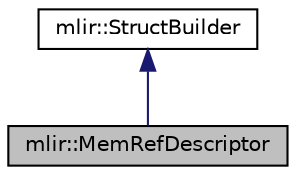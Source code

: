 digraph "mlir::MemRefDescriptor"
{
  bgcolor="transparent";
  edge [fontname="Helvetica",fontsize="10",labelfontname="Helvetica",labelfontsize="10"];
  node [fontname="Helvetica",fontsize="10",shape=record];
  Node0 [label="mlir::MemRefDescriptor",height=0.2,width=0.4,color="black", fillcolor="grey75", style="filled", fontcolor="black"];
  Node1 -> Node0 [dir="back",color="midnightblue",fontsize="10",style="solid",fontname="Helvetica"];
  Node1 [label="mlir::StructBuilder",height=0.2,width=0.4,color="black",URL="$classmlir_1_1StructBuilder.html",tooltip="Helper class to produce LLVM dialect operations extracting or inserting values to a struct..."];
}
